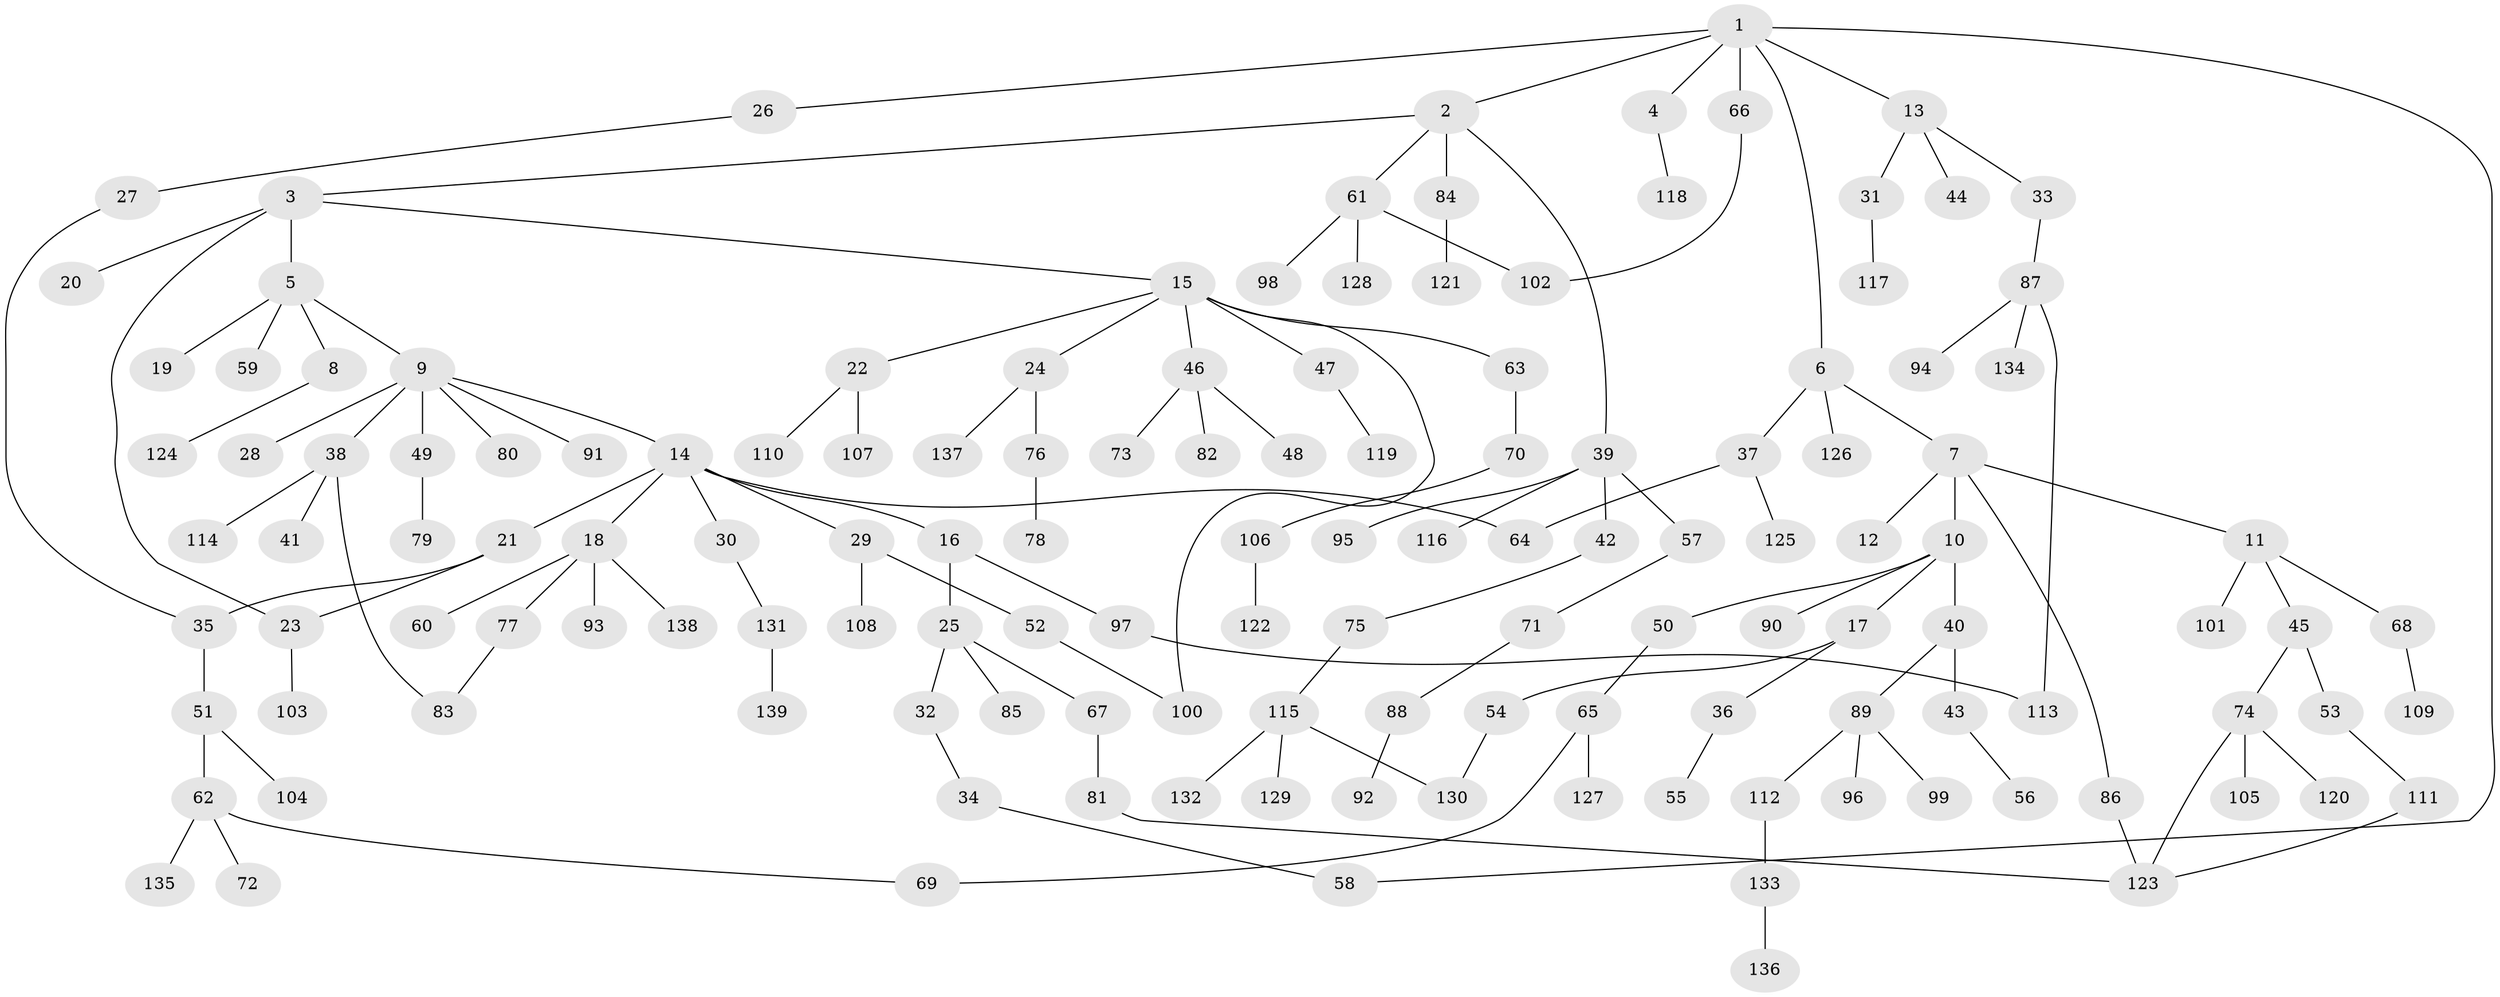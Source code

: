 // Generated by graph-tools (version 1.1) at 2025/49/03/09/25 03:49:17]
// undirected, 139 vertices, 151 edges
graph export_dot {
graph [start="1"]
  node [color=gray90,style=filled];
  1;
  2;
  3;
  4;
  5;
  6;
  7;
  8;
  9;
  10;
  11;
  12;
  13;
  14;
  15;
  16;
  17;
  18;
  19;
  20;
  21;
  22;
  23;
  24;
  25;
  26;
  27;
  28;
  29;
  30;
  31;
  32;
  33;
  34;
  35;
  36;
  37;
  38;
  39;
  40;
  41;
  42;
  43;
  44;
  45;
  46;
  47;
  48;
  49;
  50;
  51;
  52;
  53;
  54;
  55;
  56;
  57;
  58;
  59;
  60;
  61;
  62;
  63;
  64;
  65;
  66;
  67;
  68;
  69;
  70;
  71;
  72;
  73;
  74;
  75;
  76;
  77;
  78;
  79;
  80;
  81;
  82;
  83;
  84;
  85;
  86;
  87;
  88;
  89;
  90;
  91;
  92;
  93;
  94;
  95;
  96;
  97;
  98;
  99;
  100;
  101;
  102;
  103;
  104;
  105;
  106;
  107;
  108;
  109;
  110;
  111;
  112;
  113;
  114;
  115;
  116;
  117;
  118;
  119;
  120;
  121;
  122;
  123;
  124;
  125;
  126;
  127;
  128;
  129;
  130;
  131;
  132;
  133;
  134;
  135;
  136;
  137;
  138;
  139;
  1 -- 2;
  1 -- 4;
  1 -- 6;
  1 -- 13;
  1 -- 26;
  1 -- 58;
  1 -- 66;
  2 -- 3;
  2 -- 39;
  2 -- 61;
  2 -- 84;
  3 -- 5;
  3 -- 15;
  3 -- 20;
  3 -- 23;
  4 -- 118;
  5 -- 8;
  5 -- 9;
  5 -- 19;
  5 -- 59;
  6 -- 7;
  6 -- 37;
  6 -- 126;
  7 -- 10;
  7 -- 11;
  7 -- 12;
  7 -- 86;
  8 -- 124;
  9 -- 14;
  9 -- 28;
  9 -- 38;
  9 -- 49;
  9 -- 80;
  9 -- 91;
  10 -- 17;
  10 -- 40;
  10 -- 50;
  10 -- 90;
  11 -- 45;
  11 -- 68;
  11 -- 101;
  13 -- 31;
  13 -- 33;
  13 -- 44;
  14 -- 16;
  14 -- 18;
  14 -- 21;
  14 -- 29;
  14 -- 30;
  14 -- 64;
  15 -- 22;
  15 -- 24;
  15 -- 46;
  15 -- 47;
  15 -- 63;
  15 -- 100;
  16 -- 25;
  16 -- 97;
  17 -- 36;
  17 -- 54;
  18 -- 60;
  18 -- 77;
  18 -- 93;
  18 -- 138;
  21 -- 35;
  21 -- 23;
  22 -- 107;
  22 -- 110;
  23 -- 103;
  24 -- 76;
  24 -- 137;
  25 -- 32;
  25 -- 67;
  25 -- 85;
  26 -- 27;
  27 -- 35;
  29 -- 52;
  29 -- 108;
  30 -- 131;
  31 -- 117;
  32 -- 34;
  33 -- 87;
  34 -- 58;
  35 -- 51;
  36 -- 55;
  37 -- 64;
  37 -- 125;
  38 -- 41;
  38 -- 83;
  38 -- 114;
  39 -- 42;
  39 -- 57;
  39 -- 95;
  39 -- 116;
  40 -- 43;
  40 -- 89;
  42 -- 75;
  43 -- 56;
  45 -- 53;
  45 -- 74;
  46 -- 48;
  46 -- 73;
  46 -- 82;
  47 -- 119;
  49 -- 79;
  50 -- 65;
  51 -- 62;
  51 -- 104;
  52 -- 100;
  53 -- 111;
  54 -- 130;
  57 -- 71;
  61 -- 98;
  61 -- 128;
  61 -- 102;
  62 -- 69;
  62 -- 72;
  62 -- 135;
  63 -- 70;
  65 -- 127;
  65 -- 69;
  66 -- 102;
  67 -- 81;
  68 -- 109;
  70 -- 106;
  71 -- 88;
  74 -- 105;
  74 -- 120;
  74 -- 123;
  75 -- 115;
  76 -- 78;
  77 -- 83;
  81 -- 123;
  84 -- 121;
  86 -- 123;
  87 -- 94;
  87 -- 113;
  87 -- 134;
  88 -- 92;
  89 -- 96;
  89 -- 99;
  89 -- 112;
  97 -- 113;
  106 -- 122;
  111 -- 123;
  112 -- 133;
  115 -- 129;
  115 -- 132;
  115 -- 130;
  131 -- 139;
  133 -- 136;
}
